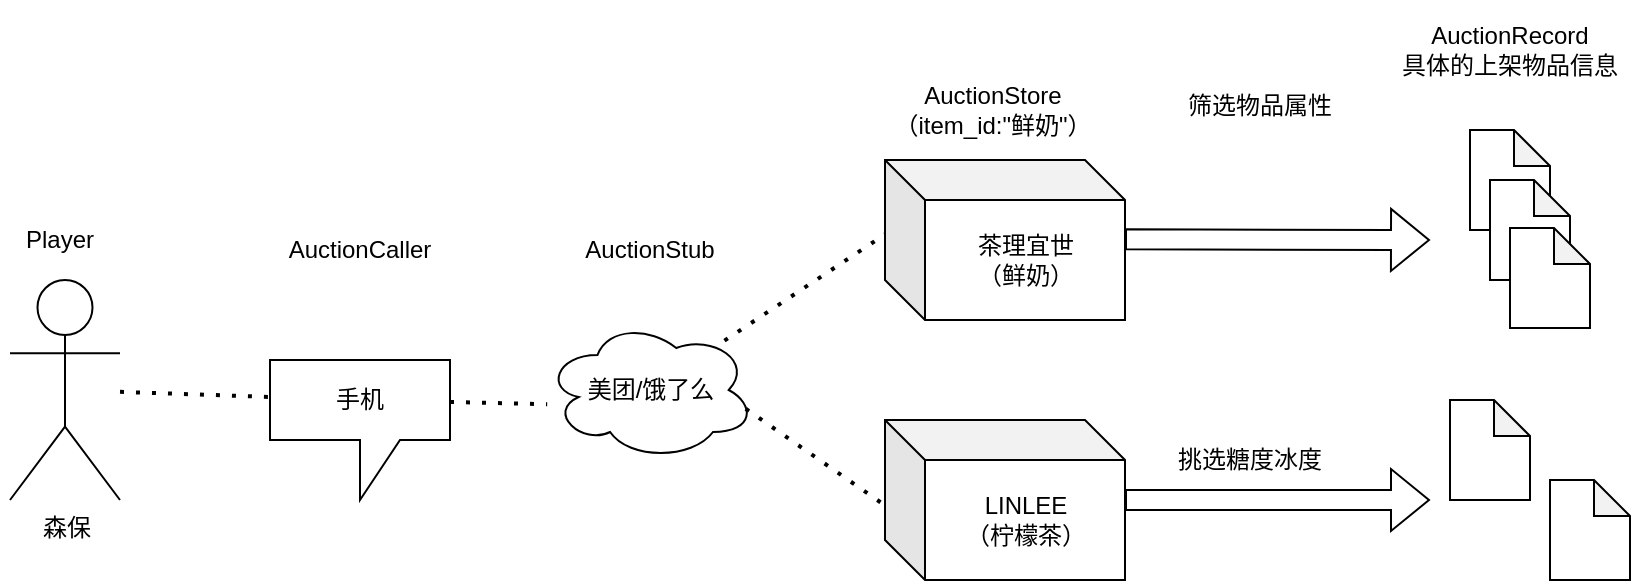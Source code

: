 <mxfile version="20.4.1" type="github">
  <diagram id="hKk2FDyfIRA6PlBuDNfS" name="第 1 页">
    <mxGraphModel dx="981" dy="548" grid="1" gridSize="10" guides="1" tooltips="1" connect="1" arrows="1" fold="1" page="1" pageScale="1" pageWidth="1169" pageHeight="827" math="0" shadow="0">
      <root>
        <mxCell id="0" />
        <mxCell id="1" parent="0" />
        <mxCell id="ZtgRr3ISWWPMAe4m6KNK-1" value="森保" style="shape=umlActor;verticalLabelPosition=bottom;verticalAlign=top;html=1;outlineConnect=0;" vertex="1" parent="1">
          <mxGeometry x="60" y="400" width="55" height="110" as="geometry" />
        </mxCell>
        <mxCell id="ZtgRr3ISWWPMAe4m6KNK-4" value="美团/饿了么" style="ellipse;shape=cloud;whiteSpace=wrap;html=1;" vertex="1" parent="1">
          <mxGeometry x="327.5" y="420" width="105" height="70" as="geometry" />
        </mxCell>
        <mxCell id="ZtgRr3ISWWPMAe4m6KNK-8" value="" style="endArrow=none;dashed=1;html=1;dashPattern=1 3;strokeWidth=2;rounded=0;startArrow=none;" edge="1" parent="1" source="ZtgRr3ISWWPMAe4m6KNK-16" target="ZtgRr3ISWWPMAe4m6KNK-4">
          <mxGeometry width="50" height="50" relative="1" as="geometry">
            <mxPoint x="120" y="480" as="sourcePoint" />
            <mxPoint x="232.817" y="397.915" as="targetPoint" />
          </mxGeometry>
        </mxCell>
        <mxCell id="ZtgRr3ISWWPMAe4m6KNK-9" value="" style="endArrow=none;dashed=1;html=1;dashPattern=1 3;strokeWidth=2;rounded=0;entryX=0.013;entryY=0.452;entryDx=0;entryDy=0;entryPerimeter=0;" edge="1" parent="1" target="ZtgRr3ISWWPMAe4m6KNK-10">
          <mxGeometry width="50" height="50" relative="1" as="geometry">
            <mxPoint x="417.231" y="430.324" as="sourcePoint" />
            <mxPoint x="413.211" y="455" as="targetPoint" />
          </mxGeometry>
        </mxCell>
        <mxCell id="ZtgRr3ISWWPMAe4m6KNK-10" value="茶理宜世&lt;br&gt;（鲜奶）" style="shape=cube;whiteSpace=wrap;html=1;boundedLbl=1;backgroundOutline=1;darkOpacity=0.05;darkOpacity2=0.1;" vertex="1" parent="1">
          <mxGeometry x="497.5" y="340" width="120" height="80" as="geometry" />
        </mxCell>
        <mxCell id="ZtgRr3ISWWPMAe4m6KNK-11" value="LINLEE&lt;br&gt;（柠檬茶）" style="shape=cube;whiteSpace=wrap;html=1;boundedLbl=1;backgroundOutline=1;darkOpacity=0.05;darkOpacity2=0.1;" vertex="1" parent="1">
          <mxGeometry x="497.5" y="470" width="120" height="80" as="geometry" />
        </mxCell>
        <mxCell id="ZtgRr3ISWWPMAe4m6KNK-12" value="" style="endArrow=none;dashed=1;html=1;dashPattern=1 3;strokeWidth=2;rounded=0;exitX=0.956;exitY=0.634;exitDx=0;exitDy=0;exitPerimeter=0;entryX=-0.017;entryY=0.516;entryDx=0;entryDy=0;entryPerimeter=0;" edge="1" parent="1" target="ZtgRr3ISWWPMAe4m6KNK-11">
          <mxGeometry width="50" height="50" relative="1" as="geometry">
            <mxPoint x="427.88" y="464.38" as="sourcePoint" />
            <mxPoint x="407.5" y="500" as="targetPoint" />
          </mxGeometry>
        </mxCell>
        <mxCell id="ZtgRr3ISWWPMAe4m6KNK-13" value="Player" style="text;html=1;strokeColor=none;fillColor=none;align=center;verticalAlign=middle;whiteSpace=wrap;rounded=0;" vertex="1" parent="1">
          <mxGeometry x="55" y="365" width="60" height="30" as="geometry" />
        </mxCell>
        <mxCell id="ZtgRr3ISWWPMAe4m6KNK-14" value="AuctionStub" style="text;html=1;strokeColor=none;fillColor=none;align=center;verticalAlign=middle;whiteSpace=wrap;rounded=0;" vertex="1" parent="1">
          <mxGeometry x="350" y="370" width="60" height="30" as="geometry" />
        </mxCell>
        <mxCell id="ZtgRr3ISWWPMAe4m6KNK-16" value="手机" style="shape=callout;whiteSpace=wrap;html=1;perimeter=calloutPerimeter;position2=0.5;" vertex="1" parent="1">
          <mxGeometry x="190" y="440" width="90" height="70" as="geometry" />
        </mxCell>
        <mxCell id="ZtgRr3ISWWPMAe4m6KNK-17" value="" style="endArrow=none;dashed=1;html=1;dashPattern=1 3;strokeWidth=2;rounded=0;" edge="1" parent="1" source="ZtgRr3ISWWPMAe4m6KNK-1" target="ZtgRr3ISWWPMAe4m6KNK-16">
          <mxGeometry width="50" height="50" relative="1" as="geometry">
            <mxPoint x="115" y="455" as="sourcePoint" />
            <mxPoint x="270.0" y="455" as="targetPoint" />
          </mxGeometry>
        </mxCell>
        <mxCell id="ZtgRr3ISWWPMAe4m6KNK-18" value="AuctionCaller" style="text;html=1;strokeColor=none;fillColor=none;align=center;verticalAlign=middle;whiteSpace=wrap;rounded=0;" vertex="1" parent="1">
          <mxGeometry x="205" y="370" width="60" height="30" as="geometry" />
        </mxCell>
        <mxCell id="ZtgRr3ISWWPMAe4m6KNK-19" value="AuctionStore&lt;br&gt;（item_id:&quot;鲜奶&quot;）" style="text;html=1;strokeColor=none;fillColor=none;align=center;verticalAlign=middle;whiteSpace=wrap;rounded=0;" vertex="1" parent="1">
          <mxGeometry x="485" y="300" width="132.5" height="30" as="geometry" />
        </mxCell>
        <mxCell id="ZtgRr3ISWWPMAe4m6KNK-20" value="" style="shape=note;whiteSpace=wrap;html=1;backgroundOutline=1;darkOpacity=0.05;size=18;" vertex="1" parent="1">
          <mxGeometry x="790" y="325" width="40" height="50" as="geometry" />
        </mxCell>
        <mxCell id="ZtgRr3ISWWPMAe4m6KNK-21" value="" style="shape=note;whiteSpace=wrap;html=1;backgroundOutline=1;darkOpacity=0.05;size=18;" vertex="1" parent="1">
          <mxGeometry x="800" y="350" width="40" height="50" as="geometry" />
        </mxCell>
        <mxCell id="ZtgRr3ISWWPMAe4m6KNK-24" value="" style="shape=note;whiteSpace=wrap;html=1;backgroundOutline=1;darkOpacity=0.05;size=18;" vertex="1" parent="1">
          <mxGeometry x="810" y="374" width="40" height="50" as="geometry" />
        </mxCell>
        <mxCell id="ZtgRr3ISWWPMAe4m6KNK-25" value="" style="shape=note;whiteSpace=wrap;html=1;backgroundOutline=1;darkOpacity=0.05;size=18;" vertex="1" parent="1">
          <mxGeometry x="780" y="460" width="40" height="50" as="geometry" />
        </mxCell>
        <mxCell id="ZtgRr3ISWWPMAe4m6KNK-26" value="" style="shape=note;whiteSpace=wrap;html=1;backgroundOutline=1;darkOpacity=0.05;size=18;" vertex="1" parent="1">
          <mxGeometry x="830" y="500" width="40" height="50" as="geometry" />
        </mxCell>
        <mxCell id="ZtgRr3ISWWPMAe4m6KNK-27" value="" style="shape=flexArrow;endArrow=classic;html=1;rounded=0;" edge="1" parent="1">
          <mxGeometry width="50" height="50" relative="1" as="geometry">
            <mxPoint x="617.5" y="379.66" as="sourcePoint" />
            <mxPoint x="770" y="380" as="targetPoint" />
          </mxGeometry>
        </mxCell>
        <mxCell id="ZtgRr3ISWWPMAe4m6KNK-28" value="" style="shape=flexArrow;endArrow=classic;html=1;rounded=0;" edge="1" parent="1">
          <mxGeometry width="50" height="50" relative="1" as="geometry">
            <mxPoint x="617.5" y="510" as="sourcePoint" />
            <mxPoint x="770" y="510" as="targetPoint" />
          </mxGeometry>
        </mxCell>
        <mxCell id="ZtgRr3ISWWPMAe4m6KNK-29" value="AuctionRecord&lt;br&gt;具体的上架物品信息" style="text;html=1;strokeColor=none;fillColor=none;align=center;verticalAlign=middle;whiteSpace=wrap;rounded=0;" vertex="1" parent="1">
          <mxGeometry x="750" y="260" width="120" height="50" as="geometry" />
        </mxCell>
        <mxCell id="ZtgRr3ISWWPMAe4m6KNK-31" value="挑选糖度冰度" style="text;html=1;strokeColor=none;fillColor=none;align=center;verticalAlign=middle;whiteSpace=wrap;rounded=0;" vertex="1" parent="1">
          <mxGeometry x="610" y="480" width="140" height="20" as="geometry" />
        </mxCell>
        <mxCell id="ZtgRr3ISWWPMAe4m6KNK-32" value="筛选物品属性" style="text;html=1;strokeColor=none;fillColor=none;align=center;verticalAlign=middle;whiteSpace=wrap;rounded=0;" vertex="1" parent="1">
          <mxGeometry x="630" y="300" width="110" height="25" as="geometry" />
        </mxCell>
      </root>
    </mxGraphModel>
  </diagram>
</mxfile>
